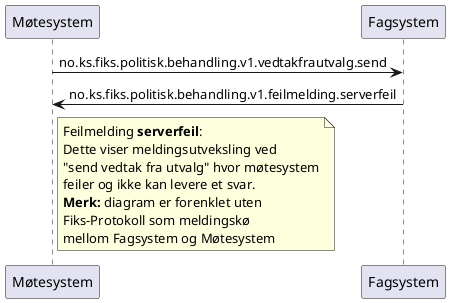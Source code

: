 @startuml
participant Møtesystem as "Møtesystem"
participant Fagsystem as "Fagsystem"

Møtesystem -> Fagsystem : no.ks.fiks.politisk.behandling.v1.vedtakfrautvalg.send
Møtesystem <- Fagsystem : no.ks.fiks.politisk.behandling.v1.feilmelding.serverfeil

note right of Møtesystem
Feilmelding **serverfeil**:
Dette viser meldingsutveksling ved
"send vedtak fra utvalg" hvor møtesystem
feiler og ikke kan levere et svar.
**Merk:** diagram er forenklet uten
Fiks-Protokoll som meldingskø
mellom Fagsystem og Møtesystem
end note

@enduml